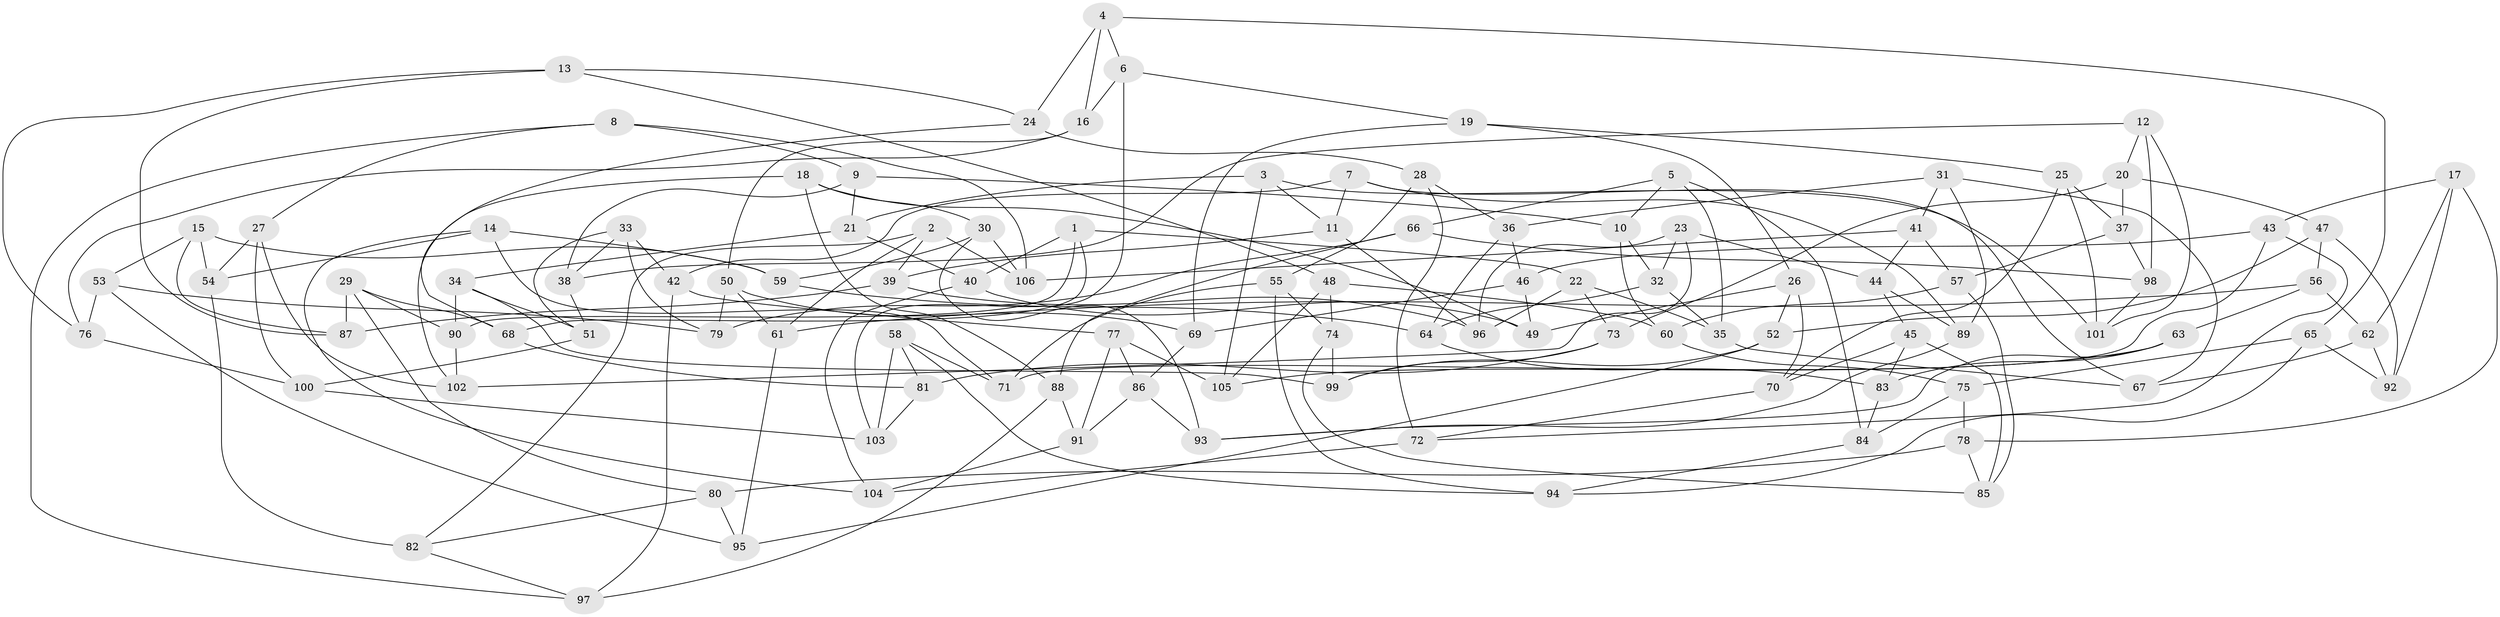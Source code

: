 // Generated by graph-tools (version 1.1) at 2025/56/03/09/25 04:56:34]
// undirected, 106 vertices, 212 edges
graph export_dot {
graph [start="1"]
  node [color=gray90,style=filled];
  1;
  2;
  3;
  4;
  5;
  6;
  7;
  8;
  9;
  10;
  11;
  12;
  13;
  14;
  15;
  16;
  17;
  18;
  19;
  20;
  21;
  22;
  23;
  24;
  25;
  26;
  27;
  28;
  29;
  30;
  31;
  32;
  33;
  34;
  35;
  36;
  37;
  38;
  39;
  40;
  41;
  42;
  43;
  44;
  45;
  46;
  47;
  48;
  49;
  50;
  51;
  52;
  53;
  54;
  55;
  56;
  57;
  58;
  59;
  60;
  61;
  62;
  63;
  64;
  65;
  66;
  67;
  68;
  69;
  70;
  71;
  72;
  73;
  74;
  75;
  76;
  77;
  78;
  79;
  80;
  81;
  82;
  83;
  84;
  85;
  86;
  87;
  88;
  89;
  90;
  91;
  92;
  93;
  94;
  95;
  96;
  97;
  98;
  99;
  100;
  101;
  102;
  103;
  104;
  105;
  106;
  1 -- 40;
  1 -- 22;
  1 -- 68;
  1 -- 90;
  2 -- 39;
  2 -- 61;
  2 -- 106;
  2 -- 82;
  3 -- 21;
  3 -- 105;
  3 -- 11;
  3 -- 101;
  4 -- 6;
  4 -- 16;
  4 -- 65;
  4 -- 24;
  5 -- 84;
  5 -- 10;
  5 -- 35;
  5 -- 66;
  6 -- 103;
  6 -- 19;
  6 -- 16;
  7 -- 89;
  7 -- 11;
  7 -- 67;
  7 -- 42;
  8 -- 9;
  8 -- 106;
  8 -- 27;
  8 -- 97;
  9 -- 10;
  9 -- 38;
  9 -- 21;
  10 -- 32;
  10 -- 60;
  11 -- 39;
  11 -- 96;
  12 -- 101;
  12 -- 38;
  12 -- 98;
  12 -- 20;
  13 -- 76;
  13 -- 24;
  13 -- 87;
  13 -- 48;
  14 -- 104;
  14 -- 71;
  14 -- 59;
  14 -- 54;
  15 -- 87;
  15 -- 54;
  15 -- 53;
  15 -- 59;
  16 -- 76;
  16 -- 50;
  17 -- 43;
  17 -- 92;
  17 -- 62;
  17 -- 78;
  18 -- 102;
  18 -- 88;
  18 -- 49;
  18 -- 30;
  19 -- 25;
  19 -- 69;
  19 -- 26;
  20 -- 73;
  20 -- 47;
  20 -- 37;
  21 -- 40;
  21 -- 34;
  22 -- 73;
  22 -- 96;
  22 -- 35;
  23 -- 32;
  23 -- 44;
  23 -- 102;
  23 -- 96;
  24 -- 28;
  24 -- 68;
  25 -- 101;
  25 -- 70;
  25 -- 37;
  26 -- 49;
  26 -- 52;
  26 -- 70;
  27 -- 102;
  27 -- 100;
  27 -- 54;
  28 -- 72;
  28 -- 36;
  28 -- 55;
  29 -- 90;
  29 -- 80;
  29 -- 87;
  29 -- 68;
  30 -- 106;
  30 -- 59;
  30 -- 93;
  31 -- 89;
  31 -- 41;
  31 -- 36;
  31 -- 67;
  32 -- 64;
  32 -- 35;
  33 -- 42;
  33 -- 38;
  33 -- 79;
  33 -- 51;
  34 -- 51;
  34 -- 99;
  34 -- 90;
  35 -- 67;
  36 -- 64;
  36 -- 46;
  37 -- 98;
  37 -- 57;
  38 -- 51;
  39 -- 87;
  39 -- 96;
  40 -- 104;
  40 -- 49;
  41 -- 106;
  41 -- 44;
  41 -- 57;
  42 -- 77;
  42 -- 97;
  43 -- 72;
  43 -- 71;
  43 -- 46;
  44 -- 89;
  44 -- 45;
  45 -- 85;
  45 -- 83;
  45 -- 70;
  46 -- 49;
  46 -- 69;
  47 -- 56;
  47 -- 92;
  47 -- 52;
  48 -- 105;
  48 -- 60;
  48 -- 74;
  50 -- 61;
  50 -- 79;
  50 -- 69;
  51 -- 100;
  52 -- 99;
  52 -- 95;
  53 -- 79;
  53 -- 95;
  53 -- 76;
  54 -- 82;
  55 -- 94;
  55 -- 74;
  55 -- 71;
  56 -- 62;
  56 -- 63;
  56 -- 61;
  57 -- 85;
  57 -- 60;
  58 -- 103;
  58 -- 81;
  58 -- 71;
  58 -- 94;
  59 -- 64;
  60 -- 75;
  61 -- 95;
  62 -- 67;
  62 -- 92;
  63 -- 93;
  63 -- 83;
  63 -- 105;
  64 -- 83;
  65 -- 92;
  65 -- 94;
  65 -- 75;
  66 -- 98;
  66 -- 88;
  66 -- 79;
  68 -- 81;
  69 -- 86;
  70 -- 72;
  72 -- 104;
  73 -- 99;
  73 -- 81;
  74 -- 85;
  74 -- 99;
  75 -- 78;
  75 -- 84;
  76 -- 100;
  77 -- 86;
  77 -- 91;
  77 -- 105;
  78 -- 85;
  78 -- 80;
  80 -- 82;
  80 -- 95;
  81 -- 103;
  82 -- 97;
  83 -- 84;
  84 -- 94;
  86 -- 91;
  86 -- 93;
  88 -- 91;
  88 -- 97;
  89 -- 93;
  90 -- 102;
  91 -- 104;
  98 -- 101;
  100 -- 103;
}
